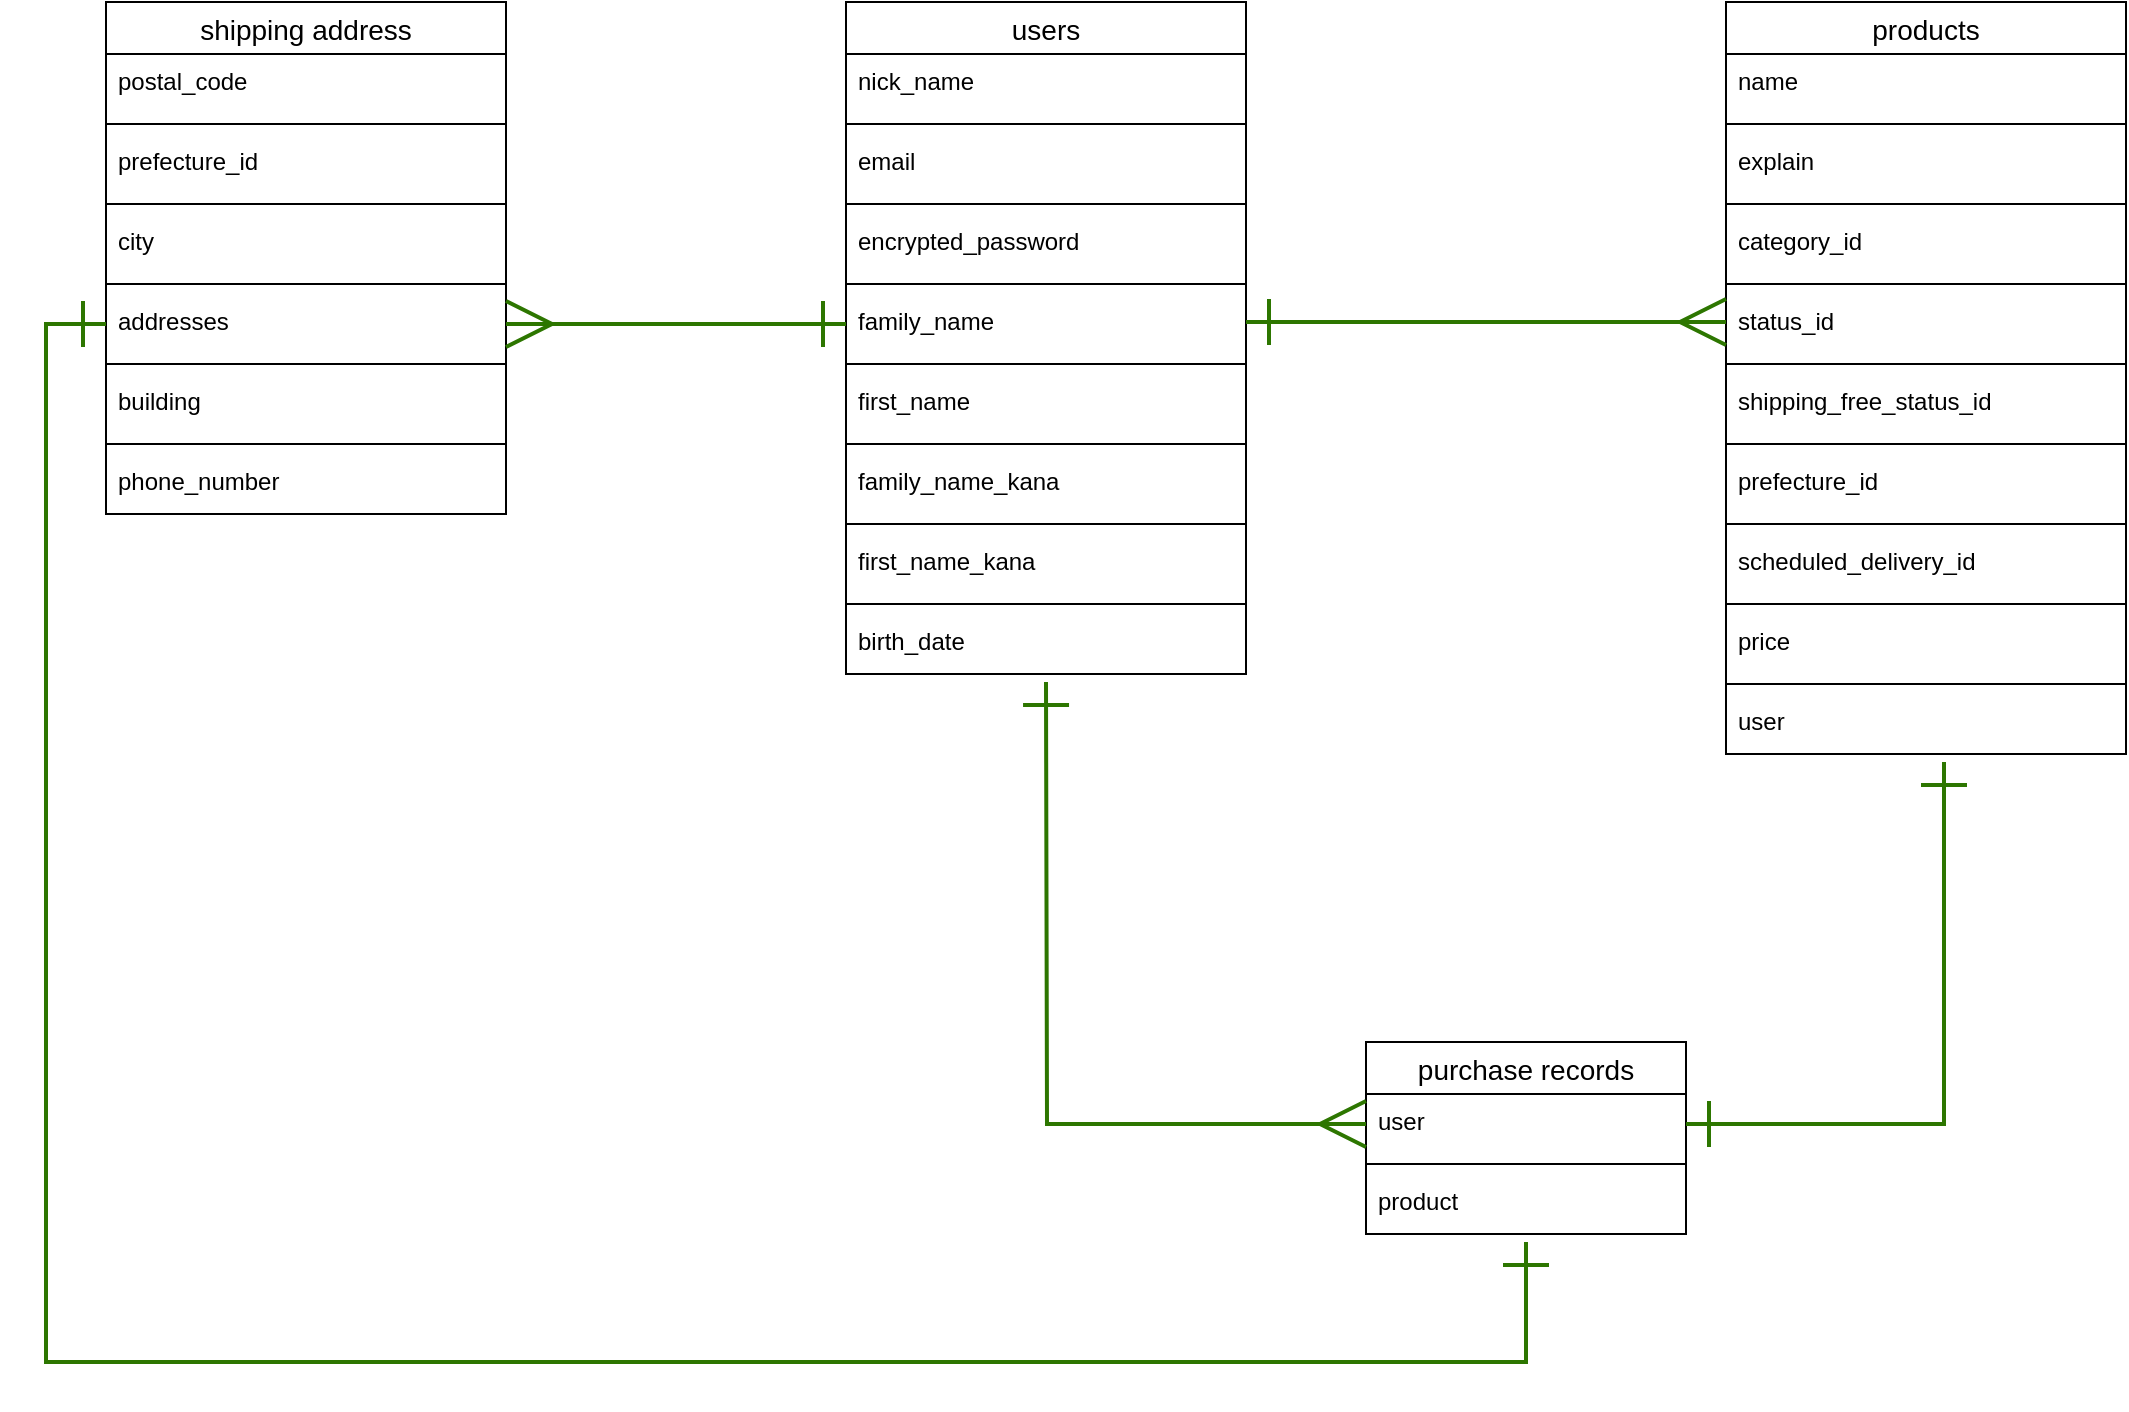 <mxfile>
    <diagram id="K1hyUnmiFsnBy1JRnlBR" name="ページ1">
        <mxGraphModel dx="1725" dy="755" grid="1" gridSize="10" guides="1" tooltips="1" connect="1" arrows="1" fold="1" page="1" pageScale="1" pageWidth="827" pageHeight="1169" math="0" shadow="0">
            <root>
                <mxCell id="0"/>
                <mxCell id="1" parent="0"/>
                <mxCell id="15" value="users" style="swimlane;fontStyle=0;childLayout=stackLayout;horizontal=1;startSize=26;horizontalStack=0;resizeParent=1;resizeParentMax=0;resizeLast=0;collapsible=1;marginBottom=0;align=center;fontSize=14;" vertex="1" parent="1">
                    <mxGeometry x="80" y="120" width="200" height="336" as="geometry"/>
                </mxCell>
                <mxCell id="21" value="nick_name" style="text;strokeColor=none;fillColor=none;spacingLeft=4;spacingRight=4;overflow=hidden;rotatable=0;points=[[0,0.5],[1,0.5]];portConstraint=eastwest;fontSize=12;" vertex="1" parent="15">
                    <mxGeometry y="26" width="200" height="30" as="geometry"/>
                </mxCell>
                <mxCell id="25" value="" style="line;strokeWidth=1;rotatable=0;dashed=0;labelPosition=right;align=left;verticalAlign=middle;spacingTop=0;spacingLeft=6;points=[];portConstraint=eastwest;" vertex="1" parent="15">
                    <mxGeometry y="56" width="200" height="10" as="geometry"/>
                </mxCell>
                <mxCell id="16" value="email" style="text;strokeColor=none;fillColor=none;spacingLeft=4;spacingRight=4;overflow=hidden;rotatable=0;points=[[0,0.5],[1,0.5]];portConstraint=eastwest;fontSize=12;" vertex="1" parent="15">
                    <mxGeometry y="66" width="200" height="30" as="geometry"/>
                </mxCell>
                <mxCell id="26" value="" style="line;strokeWidth=1;rotatable=0;dashed=0;labelPosition=right;align=left;verticalAlign=middle;spacingTop=0;spacingLeft=6;points=[];portConstraint=eastwest;" vertex="1" parent="15">
                    <mxGeometry y="96" width="200" height="10" as="geometry"/>
                </mxCell>
                <mxCell id="23" value="encrypted_password" style="text;strokeColor=none;fillColor=none;spacingLeft=4;spacingRight=4;overflow=hidden;rotatable=0;points=[[0,0.5],[1,0.5]];portConstraint=eastwest;fontSize=12;" vertex="1" parent="15">
                    <mxGeometry y="106" width="200" height="30" as="geometry"/>
                </mxCell>
                <mxCell id="27" value="" style="line;strokeWidth=1;rotatable=0;dashed=0;labelPosition=right;align=left;verticalAlign=middle;spacingTop=0;spacingLeft=6;points=[];portConstraint=eastwest;" vertex="1" parent="15">
                    <mxGeometry y="136" width="200" height="10" as="geometry"/>
                </mxCell>
                <mxCell id="19" value="family_name" style="text;strokeColor=none;fillColor=none;spacingLeft=4;spacingRight=4;overflow=hidden;rotatable=0;points=[[0,0.5],[1,0.5]];portConstraint=eastwest;fontSize=12;" vertex="1" parent="15">
                    <mxGeometry y="146" width="200" height="30" as="geometry"/>
                </mxCell>
                <mxCell id="28" value="" style="line;strokeWidth=1;rotatable=0;dashed=0;labelPosition=right;align=left;verticalAlign=middle;spacingTop=0;spacingLeft=6;points=[];portConstraint=eastwest;" vertex="1" parent="15">
                    <mxGeometry y="176" width="200" height="10" as="geometry"/>
                </mxCell>
                <mxCell id="17" value="first_name" style="text;strokeColor=none;fillColor=none;spacingLeft=4;spacingRight=4;overflow=hidden;rotatable=0;points=[[0,0.5],[1,0.5]];portConstraint=eastwest;fontSize=12;" vertex="1" parent="15">
                    <mxGeometry y="186" width="200" height="30" as="geometry"/>
                </mxCell>
                <mxCell id="29" value="" style="line;strokeWidth=1;rotatable=0;dashed=0;labelPosition=right;align=left;verticalAlign=middle;spacingTop=0;spacingLeft=6;points=[];portConstraint=eastwest;" vertex="1" parent="15">
                    <mxGeometry y="216" width="200" height="10" as="geometry"/>
                </mxCell>
                <mxCell id="20" value="family_name_kana" style="text;strokeColor=none;fillColor=none;spacingLeft=4;spacingRight=4;overflow=hidden;rotatable=0;points=[[0,0.5],[1,0.5]];portConstraint=eastwest;fontSize=12;" vertex="1" parent="15">
                    <mxGeometry y="226" width="200" height="30" as="geometry"/>
                </mxCell>
                <mxCell id="30" value="" style="line;strokeWidth=1;rotatable=0;dashed=0;labelPosition=right;align=left;verticalAlign=middle;spacingTop=0;spacingLeft=6;points=[];portConstraint=eastwest;" vertex="1" parent="15">
                    <mxGeometry y="256" width="200" height="10" as="geometry"/>
                </mxCell>
                <mxCell id="24" value="first_name_kana" style="text;strokeColor=none;fillColor=none;spacingLeft=4;spacingRight=4;overflow=hidden;rotatable=0;points=[[0,0.5],[1,0.5]];portConstraint=eastwest;fontSize=12;" vertex="1" parent="15">
                    <mxGeometry y="266" width="200" height="30" as="geometry"/>
                </mxCell>
                <mxCell id="31" value="" style="line;strokeWidth=1;rotatable=0;dashed=0;labelPosition=right;align=left;verticalAlign=middle;spacingTop=0;spacingLeft=6;points=[];portConstraint=eastwest;" vertex="1" parent="15">
                    <mxGeometry y="296" width="200" height="10" as="geometry"/>
                </mxCell>
                <mxCell id="18" value="birth_date" style="text;strokeColor=none;fillColor=none;spacingLeft=4;spacingRight=4;overflow=hidden;rotatable=0;points=[[0,0.5],[1,0.5]];portConstraint=eastwest;fontSize=12;" vertex="1" parent="15">
                    <mxGeometry y="306" width="200" height="30" as="geometry"/>
                </mxCell>
                <mxCell id="32" value="products" style="swimlane;fontStyle=0;childLayout=stackLayout;horizontal=1;startSize=26;horizontalStack=0;resizeParent=1;resizeParentMax=0;resizeLast=0;collapsible=1;marginBottom=0;align=center;fontSize=14;" vertex="1" parent="1">
                    <mxGeometry x="520" y="120" width="200" height="376" as="geometry"/>
                </mxCell>
                <mxCell id="35" value="name" style="text;strokeColor=none;fillColor=none;spacingLeft=4;spacingRight=4;overflow=hidden;rotatable=0;points=[[0,0.5],[1,0.5]];portConstraint=eastwest;fontSize=12;" vertex="1" parent="32">
                    <mxGeometry y="26" width="200" height="30" as="geometry"/>
                </mxCell>
                <mxCell id="36" value="" style="line;strokeWidth=1;rotatable=0;dashed=0;labelPosition=right;align=left;verticalAlign=middle;spacingTop=0;spacingLeft=6;points=[];portConstraint=eastwest;" vertex="1" parent="32">
                    <mxGeometry y="56" width="200" height="10" as="geometry"/>
                </mxCell>
                <mxCell id="37" value="explain" style="text;strokeColor=none;fillColor=none;spacingLeft=4;spacingRight=4;overflow=hidden;rotatable=0;points=[[0,0.5],[1,0.5]];portConstraint=eastwest;fontSize=12;" vertex="1" parent="32">
                    <mxGeometry y="66" width="200" height="30" as="geometry"/>
                </mxCell>
                <mxCell id="38" value="" style="line;strokeWidth=1;rotatable=0;dashed=0;labelPosition=right;align=left;verticalAlign=middle;spacingTop=0;spacingLeft=6;points=[];portConstraint=eastwest;" vertex="1" parent="32">
                    <mxGeometry y="96" width="200" height="10" as="geometry"/>
                </mxCell>
                <mxCell id="39" value="category_id" style="text;strokeColor=none;fillColor=none;spacingLeft=4;spacingRight=4;overflow=hidden;rotatable=0;points=[[0,0.5],[1,0.5]];portConstraint=eastwest;fontSize=12;" vertex="1" parent="32">
                    <mxGeometry y="106" width="200" height="30" as="geometry"/>
                </mxCell>
                <mxCell id="40" value="" style="line;strokeWidth=1;rotatable=0;dashed=0;labelPosition=right;align=left;verticalAlign=middle;spacingTop=0;spacingLeft=6;points=[];portConstraint=eastwest;" vertex="1" parent="32">
                    <mxGeometry y="136" width="200" height="10" as="geometry"/>
                </mxCell>
                <mxCell id="41" value="status_id" style="text;strokeColor=none;fillColor=none;spacingLeft=4;spacingRight=4;overflow=hidden;rotatable=0;points=[[0,0.5],[1,0.5]];portConstraint=eastwest;fontSize=12;" vertex="1" parent="32">
                    <mxGeometry y="146" width="200" height="30" as="geometry"/>
                </mxCell>
                <mxCell id="42" value="" style="line;strokeWidth=1;rotatable=0;dashed=0;labelPosition=right;align=left;verticalAlign=middle;spacingTop=0;spacingLeft=6;points=[];portConstraint=eastwest;" vertex="1" parent="32">
                    <mxGeometry y="176" width="200" height="10" as="geometry"/>
                </mxCell>
                <mxCell id="43" value="shipping_free_status_id" style="text;strokeColor=none;fillColor=none;spacingLeft=4;spacingRight=4;overflow=hidden;rotatable=0;points=[[0,0.5],[1,0.5]];portConstraint=eastwest;fontSize=12;" vertex="1" parent="32">
                    <mxGeometry y="186" width="200" height="30" as="geometry"/>
                </mxCell>
                <mxCell id="44" value="" style="line;strokeWidth=1;rotatable=0;dashed=0;labelPosition=right;align=left;verticalAlign=middle;spacingTop=0;spacingLeft=6;points=[];portConstraint=eastwest;" vertex="1" parent="32">
                    <mxGeometry y="216" width="200" height="10" as="geometry"/>
                </mxCell>
                <mxCell id="45" value="prefecture_id" style="text;strokeColor=none;fillColor=none;spacingLeft=4;spacingRight=4;overflow=hidden;rotatable=0;points=[[0,0.5],[1,0.5]];portConstraint=eastwest;fontSize=12;" vertex="1" parent="32">
                    <mxGeometry y="226" width="200" height="30" as="geometry"/>
                </mxCell>
                <mxCell id="46" value="" style="line;strokeWidth=1;rotatable=0;dashed=0;labelPosition=right;align=left;verticalAlign=middle;spacingTop=0;spacingLeft=6;points=[];portConstraint=eastwest;" vertex="1" parent="32">
                    <mxGeometry y="256" width="200" height="10" as="geometry"/>
                </mxCell>
                <mxCell id="48" value="scheduled_delivery_id" style="text;strokeColor=none;fillColor=none;spacingLeft=4;spacingRight=4;overflow=hidden;rotatable=0;points=[[0,0.5],[1,0.5]];portConstraint=eastwest;fontSize=12;" vertex="1" parent="32">
                    <mxGeometry y="266" width="200" height="30" as="geometry"/>
                </mxCell>
                <mxCell id="84" value="" style="line;strokeWidth=1;rotatable=0;dashed=0;labelPosition=right;align=left;verticalAlign=middle;spacingTop=0;spacingLeft=6;points=[];portConstraint=eastwest;" vertex="1" parent="32">
                    <mxGeometry y="296" width="200" height="10" as="geometry"/>
                </mxCell>
                <mxCell id="83" value="price" style="text;strokeColor=none;fillColor=none;spacingLeft=4;spacingRight=4;overflow=hidden;rotatable=0;points=[[0,0.5],[1,0.5]];portConstraint=eastwest;fontSize=12;" vertex="1" parent="32">
                    <mxGeometry y="306" width="200" height="30" as="geometry"/>
                </mxCell>
                <mxCell id="49" value="" style="line;strokeWidth=1;rotatable=0;dashed=0;labelPosition=right;align=left;verticalAlign=middle;spacingTop=0;spacingLeft=6;points=[];portConstraint=eastwest;" vertex="1" parent="32">
                    <mxGeometry y="336" width="200" height="10" as="geometry"/>
                </mxCell>
                <mxCell id="47" value="user" style="text;strokeColor=none;fillColor=none;spacingLeft=4;spacingRight=4;overflow=hidden;rotatable=0;points=[[0,0.5],[1,0.5]];portConstraint=eastwest;fontSize=12;" vertex="1" parent="32">
                    <mxGeometry y="346" width="200" height="30" as="geometry"/>
                </mxCell>
                <mxCell id="50" value="purchase records" style="swimlane;fontStyle=0;childLayout=stackLayout;horizontal=1;startSize=26;horizontalStack=0;resizeParent=1;resizeParentMax=0;resizeLast=0;collapsible=1;marginBottom=0;align=center;fontSize=14;" vertex="1" parent="1">
                    <mxGeometry x="340" y="640" width="160" height="96" as="geometry"/>
                </mxCell>
                <mxCell id="52" value="user" style="text;strokeColor=none;fillColor=none;spacingLeft=4;spacingRight=4;overflow=hidden;rotatable=0;points=[[0,0.5],[1,0.5]];portConstraint=eastwest;fontSize=12;" vertex="1" parent="50">
                    <mxGeometry y="26" width="160" height="30" as="geometry"/>
                </mxCell>
                <mxCell id="54" value="" style="line;strokeWidth=1;rotatable=0;dashed=0;labelPosition=right;align=left;verticalAlign=middle;spacingTop=0;spacingLeft=6;points=[];portConstraint=eastwest;" vertex="1" parent="50">
                    <mxGeometry y="56" width="160" height="10" as="geometry"/>
                </mxCell>
                <mxCell id="53" value="product" style="text;strokeColor=none;fillColor=none;spacingLeft=4;spacingRight=4;overflow=hidden;rotatable=0;points=[[0,0.5],[1,0.5]];portConstraint=eastwest;fontSize=12;" vertex="1" parent="50">
                    <mxGeometry y="66" width="160" height="30" as="geometry"/>
                </mxCell>
                <mxCell id="55" value="shipping address" style="swimlane;fontStyle=0;childLayout=stackLayout;horizontal=1;startSize=26;horizontalStack=0;resizeParent=1;resizeParentMax=0;resizeLast=0;collapsible=1;marginBottom=0;align=center;fontSize=14;" vertex="1" parent="1">
                    <mxGeometry x="-290" y="120" width="200" height="256" as="geometry"/>
                </mxCell>
                <mxCell id="56" value="postal_code" style="text;strokeColor=none;fillColor=none;spacingLeft=4;spacingRight=4;overflow=hidden;rotatable=0;points=[[0,0.5],[1,0.5]];portConstraint=eastwest;fontSize=12;" vertex="1" parent="55">
                    <mxGeometry y="26" width="200" height="30" as="geometry"/>
                </mxCell>
                <mxCell id="57" value="" style="line;strokeWidth=1;rotatable=0;dashed=0;labelPosition=right;align=left;verticalAlign=middle;spacingTop=0;spacingLeft=6;points=[];portConstraint=eastwest;" vertex="1" parent="55">
                    <mxGeometry y="56" width="200" height="10" as="geometry"/>
                </mxCell>
                <mxCell id="58" value="prefecture_id" style="text;strokeColor=none;fillColor=none;spacingLeft=4;spacingRight=4;overflow=hidden;rotatable=0;points=[[0,0.5],[1,0.5]];portConstraint=eastwest;fontSize=12;" vertex="1" parent="55">
                    <mxGeometry y="66" width="200" height="30" as="geometry"/>
                </mxCell>
                <mxCell id="59" value="" style="line;strokeWidth=1;rotatable=0;dashed=0;labelPosition=right;align=left;verticalAlign=middle;spacingTop=0;spacingLeft=6;points=[];portConstraint=eastwest;" vertex="1" parent="55">
                    <mxGeometry y="96" width="200" height="10" as="geometry"/>
                </mxCell>
                <mxCell id="60" value="city" style="text;strokeColor=none;fillColor=none;spacingLeft=4;spacingRight=4;overflow=hidden;rotatable=0;points=[[0,0.5],[1,0.5]];portConstraint=eastwest;fontSize=12;" vertex="1" parent="55">
                    <mxGeometry y="106" width="200" height="30" as="geometry"/>
                </mxCell>
                <mxCell id="61" value="" style="line;strokeWidth=1;rotatable=0;dashed=0;labelPosition=right;align=left;verticalAlign=middle;spacingTop=0;spacingLeft=6;points=[];portConstraint=eastwest;" vertex="1" parent="55">
                    <mxGeometry y="136" width="200" height="10" as="geometry"/>
                </mxCell>
                <mxCell id="62" value="addresses" style="text;strokeColor=none;fillColor=none;spacingLeft=4;spacingRight=4;overflow=hidden;rotatable=0;points=[[0,0.5],[1,0.5]];portConstraint=eastwest;fontSize=12;" vertex="1" parent="55">
                    <mxGeometry y="146" width="200" height="30" as="geometry"/>
                </mxCell>
                <mxCell id="63" value="" style="line;strokeWidth=1;rotatable=0;dashed=0;labelPosition=right;align=left;verticalAlign=middle;spacingTop=0;spacingLeft=6;points=[];portConstraint=eastwest;" vertex="1" parent="55">
                    <mxGeometry y="176" width="200" height="10" as="geometry"/>
                </mxCell>
                <mxCell id="64" value="building" style="text;strokeColor=none;fillColor=none;spacingLeft=4;spacingRight=4;overflow=hidden;rotatable=0;points=[[0,0.5],[1,0.5]];portConstraint=eastwest;fontSize=12;" vertex="1" parent="55">
                    <mxGeometry y="186" width="200" height="30" as="geometry"/>
                </mxCell>
                <mxCell id="65" value="" style="line;strokeWidth=1;rotatable=0;dashed=0;labelPosition=right;align=left;verticalAlign=middle;spacingTop=0;spacingLeft=6;points=[];portConstraint=eastwest;" vertex="1" parent="55">
                    <mxGeometry y="216" width="200" height="10" as="geometry"/>
                </mxCell>
                <mxCell id="66" value="phone_number" style="text;strokeColor=none;fillColor=none;spacingLeft=4;spacingRight=4;overflow=hidden;rotatable=0;points=[[0,0.5],[1,0.5]];portConstraint=eastwest;fontSize=12;" vertex="1" parent="55">
                    <mxGeometry y="226" width="200" height="30" as="geometry"/>
                </mxCell>
                <mxCell id="71" style="edgeStyle=orthogonalEdgeStyle;rounded=0;orthogonalLoop=1;jettySize=auto;html=1;exitX=1;exitY=0.5;exitDx=0;exitDy=0;entryX=0;entryY=0.5;entryDx=0;entryDy=0;targetPerimeterSpacing=0;startArrow=ERone;startFill=0;endArrow=ERmany;endFill=0;fillColor=#60a917;strokeColor=#2D7600;strokeWidth=2;endSize=20;startSize=20;" edge="1" parent="1">
                    <mxGeometry relative="1" as="geometry">
                        <mxPoint x="280" y="280" as="sourcePoint"/>
                        <mxPoint x="520" y="280" as="targetPoint"/>
                    </mxGeometry>
                </mxCell>
                <mxCell id="74" style="edgeStyle=orthogonalEdgeStyle;rounded=0;orthogonalLoop=1;jettySize=auto;html=1;exitX=1;exitY=0.5;exitDx=0;exitDy=0;startArrow=ERone;startFill=0;startSize=20;endArrow=ERone;endFill=0;endSize=20;targetPerimeterSpacing=0;strokeColor=#2D7600;strokeWidth=2;fillColor=#60a917;entryX=0.545;entryY=1.133;entryDx=0;entryDy=0;entryPerimeter=0;" edge="1" parent="1" source="52" target="47">
                    <mxGeometry relative="1" as="geometry">
                        <mxPoint x="629" y="510" as="targetPoint"/>
                        <Array as="points">
                            <mxPoint x="629" y="681"/>
                        </Array>
                    </mxGeometry>
                </mxCell>
                <mxCell id="76" style="edgeStyle=orthogonalEdgeStyle;rounded=0;orthogonalLoop=1;jettySize=auto;html=1;exitX=0;exitY=0.5;exitDx=0;exitDy=0;startArrow=ERmany;startFill=0;startSize=20;endArrow=ERone;endFill=0;endSize=20;targetPerimeterSpacing=0;strokeColor=#2D7600;strokeWidth=2;fillColor=#60a917;" edge="1" parent="1" source="52">
                    <mxGeometry relative="1" as="geometry">
                        <mxPoint x="180" y="460" as="targetPoint"/>
                    </mxGeometry>
                </mxCell>
                <mxCell id="78" style="edgeStyle=orthogonalEdgeStyle;rounded=0;orthogonalLoop=1;jettySize=auto;html=1;exitX=1;exitY=0.5;exitDx=0;exitDy=0;entryX=0;entryY=0.5;entryDx=0;entryDy=0;startArrow=ERmany;startFill=0;startSize=20;endArrow=ERone;endFill=0;endSize=20;targetPerimeterSpacing=0;strokeColor=#2D7600;strokeWidth=2;fillColor=#60a917;" edge="1" parent="1" source="62" target="19">
                    <mxGeometry relative="1" as="geometry"/>
                </mxCell>
                <mxCell id="81" style="edgeStyle=orthogonalEdgeStyle;rounded=0;orthogonalLoop=1;jettySize=auto;html=1;exitX=0;exitY=0.5;exitDx=0;exitDy=0;startArrow=ERone;startFill=0;startSize=20;endArrow=ERone;endFill=0;endSize=20;targetPerimeterSpacing=0;strokeColor=#2D7600;strokeWidth=2;fillColor=#60a917;" edge="1" parent="1" source="62">
                    <mxGeometry relative="1" as="geometry">
                        <mxPoint x="420" y="740" as="targetPoint"/>
                        <Array as="points">
                            <mxPoint x="-320" y="281"/>
                            <mxPoint x="-320" y="800"/>
                            <mxPoint x="420" y="800"/>
                        </Array>
                    </mxGeometry>
                </mxCell>
            </root>
        </mxGraphModel>
    </diagram>
</mxfile>
